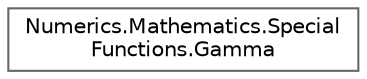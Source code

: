 digraph "Graphical Class Hierarchy"
{
 // LATEX_PDF_SIZE
  bgcolor="transparent";
  edge [fontname=Helvetica,fontsize=10,labelfontname=Helvetica,labelfontsize=10];
  node [fontname=Helvetica,fontsize=10,shape=box,height=0.2,width=0.4];
  rankdir="LR";
  Node0 [id="Node000000",label="Numerics.Mathematics.Special\lFunctions.Gamma",height=0.2,width=0.4,color="grey40", fillcolor="white", style="filled",URL="$class_numerics_1_1_mathematics_1_1_special_functions_1_1_gamma.html",tooltip="Gamma Γ(x) functions."];
}

